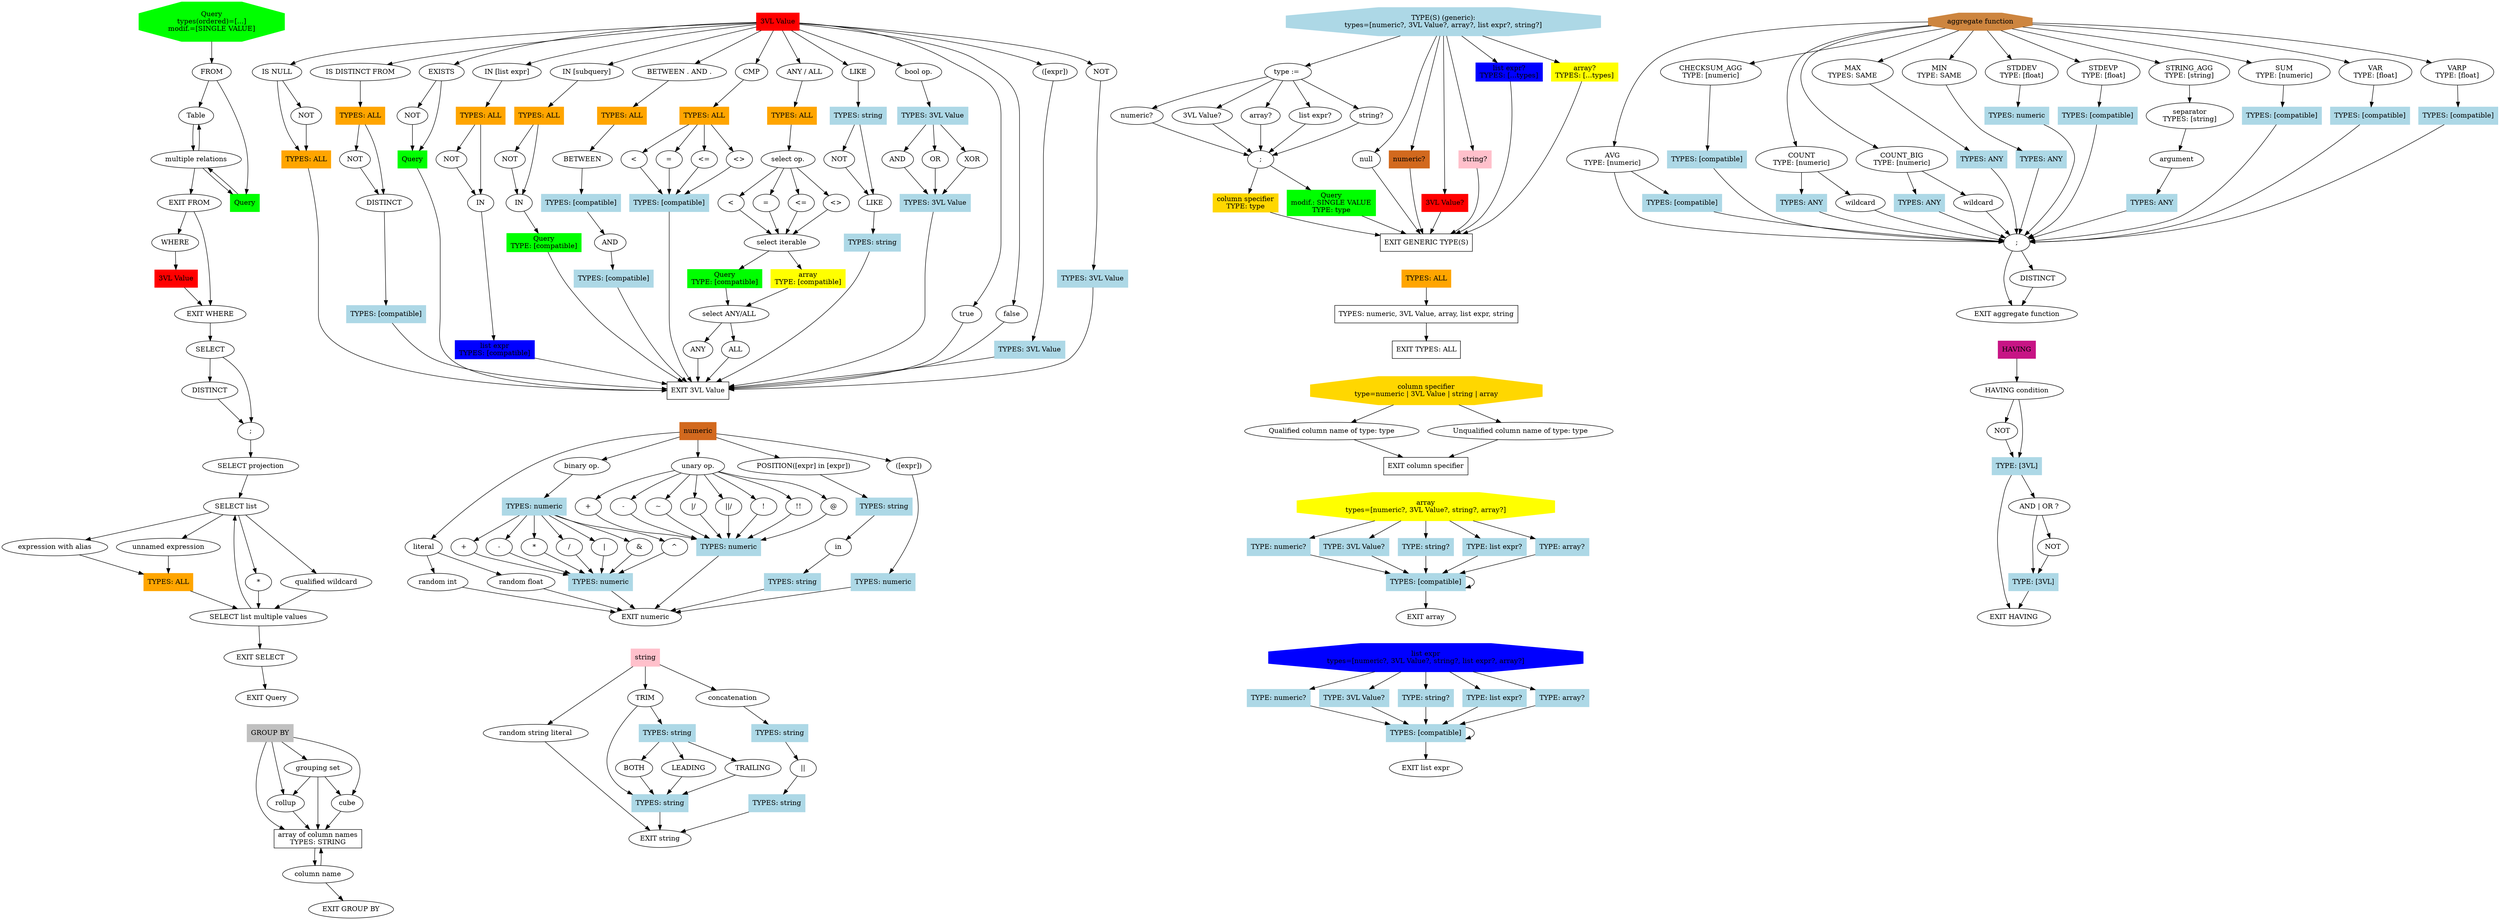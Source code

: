 # Structure is ALWAYS as follows:
# 1. General rule is place function definitions inside their own subgraphs.
# 2. Functional node begins from the node_name node.

# 3. Function definitions look as follows:
# 1) Node with parameters:
# subgraph def_{node_name} {
#     {node_name} [
#         TYPES="[{type_name}, ...]" OR "[any]" OR "[known]" OR "[compatible]",
#         TYPE="{type_name}, ..." OR "known",
#         MOD="[{mod_name}, ...]",
#         ...
#     ]
#     ...
# }
# TYPE, TYPES and MOD in definitions are only for type-checking.
# All specified types of modifiers (TYPE, TYPES, MOD) are required to be passed by caller.
# If TYPES="[any]", all types are selected.
# If TYPES="[compatible]" or TYPES="[known]", the types are popped from the reprective stacks.
# from the respective stacks

# 4. Optional node (with a question mark at the end in definition label):
# {node_name} [OPTIONAL="option_name"]
# option_name is the name of an option listed in function declaration.
# The node will be turned off or on respective to the function call parameters.

# 5. Exit a callable node:
# EXIT_{node_name} [label="EXIT {node_label}"]

# 6. Call a callable node with params:
# call{caller_num}_{node_name} [TYPES={...}, MOD={...}, ...]
# ... -> call...
# there can be multiple callers, so each caller should have a unique id
# values of TYPES and MOD are exact mathes to those in definition

# 7. Call a callable node without params:
# call{caller_num}_{node_name} [...]
# ... -> call...

# 8. These are ignored:
# 1) ... -> ... [color=none]
# 2) Graphviz params in [] (label, shape...)

# 9. Define a node before referencing it:
# FROM []
# Query -> FROM

# 10. Don't do this:
# ... -> ... -> ...

# 11. subgraph ignore {} is completely ignored

# 12. Do NOT use block comments /* */

# 13 [temporary]. Mark nodes that will generate a literal value with 100%
# probability as node[literal="t"]

digraph G {
    subgraph def_Query {
        Query [TYPES="[any]", MOD="[single value]", label="Query\ntypes(ordered)=[...]\nmodif.=[SINGLE VALUE]", shape=octagon, style=filled, color=green]
        EXIT_Query [label="EXIT Query"]

        FROM []
        Query -> FROM

        FROM_multiple_relations [label="multiple relations"]

        Table []
        FROM -> Table
        Table -> FROM_multiple_relations
        FROM_multiple_relations -> Table

        call0_Query [label="Query", shape=rectangle, TYPES="[any]", MOD="[]", style=filled, color=green]
        FROM -> call0_Query
        call0_Query -> FROM_multiple_relations
        FROM_multiple_relations -> call0_Query

        EXIT_FROM [label="EXIT FROM"]
        FROM_multiple_relations -> EXIT_FROM

        WHERE [label="WHERE"]
        EXIT_FROM -> WHERE

        call0_VAL_3 [label="3VL Value", shape=rectangle, style=filled, color=red]
        WHERE -> call0_VAL_3

        SELECT []
        EXIT_WHERE [label="EXIT WHERE"]
        call0_VAL_3 -> EXIT_WHERE
        EXIT_FROM -> EXIT_WHERE

        SELECT []
        EXIT_SELECT [label="EXIT SELECT"]

        EXIT_WHERE -> SELECT

        // call0_group_by [label="GROUP BY Statement", TYPES="[known]", shape=rectangle, style=filled, color=gray]
        // EXIT_WHERE -> call0_group_by
        // call0_group_by -> SELECT

        SELECT_DISTINCT [label="DISTINCT"]
        // SELECT_PERCENT [label="PERCENT"]
        // SELECT_TOP [label="TOP"]
        // call43_types [TYPES="[numeric]", label="TYPES: numeric", shape=rectangle, style=filled, color=lightblue]
        // SELECT_WITH_TIES [label="WITH TIES"]
        SELECT_distinct_end [label=";"]
        // SELECT_percent_end [label=";"]

        SELECT -> SELECT_DISTINCT
        SELECT_DISTINCT -> SELECT_distinct_end
        SELECT -> SELECT_distinct_end
        // SELECT_distinct_end -> SELECT_TOP
        // SELECT_TOP -> call43_types
        // call43_types -> SELECT_PERCENT
        // SELECT_PERCENT -> SELECT_percent_end
        // call43_types -> SELECT_percent_end
        // SELECT_percent_end -> SELECT_WITH_TIES

        SELECT_projection [label="SELECT projection"]
        // SELECT_WITH_TIES -> SELECT_projection
        SELECT_distinct_end -> SELECT_projection
        // SELECT_percent_end -> SELECT_projection

        SELECT_list [label="SELECT list"]
        SELECT_wildcard[label="*"]
        SELECT_qualified_wildcard[label="qualified wildcard"]
        SELECT_unnamed_expr[label="unnamed expression"]
        SELECT_expr_with_alias[label="expression with alias"]
        SELECT_list_multiple_values[label="SELECT list multiple values"]

        SELECT_projection -> SELECT_list
        SELECT_list -> SELECT_wildcard
        SELECT_list -> SELECT_qualified_wildcard
        SELECT_list -> SELECT_unnamed_expr
        SELECT_list -> SELECT_expr_with_alias
        call7_types_all[label="TYPES: ALL", shape=rectangle, style=filled, color=orange]
        SELECT_unnamed_expr -> call7_types_all
        SELECT_expr_with_alias -> call7_types_all

        // call0_aggregate_function [label="aggregate function*", TYPES="[known]", shape=rectangle, style=filled, color=peru]
        SELECT_wildcard -> SELECT_list_multiple_values // call0_aggregate_function
        SELECT_qualified_wildcard -> SELECT_list_multiple_values // call0_aggregate_function
        // call0_aggregate_function -> SELECT_list_multiple_values
        call7_types_all -> SELECT_list_multiple_values // call0_aggregate_function
        SELECT_list_multiple_values -> EXIT_SELECT
        SELECT_list_multiple_values -> SELECT_list

        // call0_having [label="HAVING", TYPES="[known]", MOD="[]", shape=rectangle, style=filled, color=mediumvioletred]
        // EXIT_SELECT -> call0_having
        // call0_having -> EXIT_Query
        
        EXIT_SELECT -> EXIT_Query
    }

    subgraph def_VAL_3 {
        VAL_3 [shape=rectangle, label="3VL Value", style=filled, color=red]
        EXIT_VAL_3 [shape=rectangle, label="EXIT 3VL Value"]

        IsNull [label="IS NULL"]
        call0_types_all [label="TYPES: ALL", shape=rectangle, style=filled, color=orange]
        VAL_3 -> IsNull
        IsNull -> call0_types_all
        IsNull_not [label="NOT"]
        IsNull -> IsNull_not
        IsNull_not -> call0_types_all
        call0_types_all -> EXIT_VAL_3

        IsDistinctFrom [label="IS DISTINCT FROM"]
        call1_types_all [label="TYPES: ALL", shape=rectangle, style=filled, color=orange]
        IsDistinctNOT [label="NOT"]
        DISTINCT []
        call21_types [TYPES="[compatible]", label="TYPES: [compatible]", shape=rectangle, style=filled, color=lightblue]
        VAL_3 -> IsDistinctFrom
        IsDistinctFrom -> call1_types_all
        call1_types_all -> IsDistinctNOT
        IsDistinctNOT -> DISTINCT
        call1_types_all -> DISTINCT
        DISTINCT -> call21_types
        call21_types -> EXIT_VAL_3

        Exists_not [label="NOT"]
        Exists [label="EXISTS"]
        call2_Query [TYPES="[any]", MOD="[]", label="Query", shape=rectangle, style=filled, color=green]
        VAL_3 -> Exists
        Exists -> call2_Query
        call2_Query -> EXIT_VAL_3
        Exists -> Exists_not
        Exists_not -> call2_Query

        InList[label="IN [list expr]"]
        InListNot [label="NOT"]
        InListIn [label="IN"]
        VAL_3 -> InList
        call2_types_all [label="TYPES: ALL", shape=rectangle, style=filled, color=orange]
        InList -> call2_types_all
        call2_types_all -> InListNot
        InListNot -> InListIn
        call2_types_all -> InListIn
        call1_list_expr [TYPES="[compatible]", label="list expr\nTYPES: [compatible]", shape=rectangle, style=filled, color=blue]
        InListIn -> call1_list_expr
        call1_list_expr -> EXIT_VAL_3

        InSubquery[label="IN [subquery]"]
        InSubqueryNot [label="NOT"]
        InSubqueryIn [label="IN"]
        call3_types_all [label="TYPES: ALL", shape=rectangle, style=filled, color=orange]
        VAL_3 -> InSubquery
        InSubquery -> call3_types_all
        call3_types_all -> InSubqueryNot
        InSubqueryNot -> InSubqueryIn
        call3_types_all -> InSubqueryIn
        call3_Query [TYPES="[compatible]", MOD="[]", label="Query\nTYPE: [compatible]", shape=rectangle, style=filled, color=green]
        InSubqueryIn -> call3_Query
        call3_Query -> EXIT_VAL_3

        Between[label="BETWEEN . AND ."]
        BetweenBetween [label="BETWEEN"]
        BetweenBetweenAnd [label="AND"]
        VAL_3 -> Between
        call4_types_all [label="TYPES: ALL", shape=rectangle, style=filled, color=orange]
        Between -> call4_types_all
        call4_types_all -> BetweenBetween
        call22_types [TYPES="[compatible]", label="TYPES: [compatible]", shape=rectangle, style=filled, color=lightblue]
        BetweenBetween -> call22_types
        call22_types -> BetweenBetweenAnd
        call23_types [TYPES="[compatible]", label="TYPES: [compatible]", shape=rectangle, style=filled, color=lightblue]
        BetweenBetweenAnd -> call23_types
        call23_types -> EXIT_VAL_3

        BinaryComp[label="CMP"]
        BinaryCompLess [label="<"]
        BinaryCompEqual [label="="]
        BinaryCompLessEqual [label="<="]
        BinaryCompUnEqual [label="<>"]
        VAL_3 -> BinaryComp
        call5_types_all [label="TYPES: ALL", shape=rectangle, style=filled, color=orange]
        BinaryComp -> call5_types_all
        call24_types [TYPES="[compatible]", label="TYPES: [compatible]", shape=rectangle, style=filled, color=lightblue]
        call5_types_all -> BinaryCompLess
        BinaryCompLess -> call24_types
        call5_types_all -> BinaryCompEqual
        BinaryCompEqual -> call24_types
        call5_types_all -> BinaryCompLessEqual
        BinaryCompLessEqual -> call24_types
        call5_types_all -> BinaryCompUnEqual
        BinaryCompUnEqual -> call24_types
        call24_types -> EXIT_VAL_3

        AnyAll[label="ANY / ALL"]
        AnyAllSelectOp[label="select op."]
        AnyAllLess [label="<"]
        AnyAllEqual [label="="]
        AnyAllLessEqual [label="<="]
        AnyAllUnEqual [label="<>"]
        AnyAllSelectIter[label="select iterable"]
        AnyAllAnyAll[label="select ANY/ALL"]
        AnyAllAnyAllAny[label="ANY"]
        AnyAllAnyAllAll[label="ALL"]
        VAL_3 -> AnyAll
        call6_types_all[label="TYPES: ALL", shape=rectangle, style=filled, color=orange]
        AnyAll -> call6_types_all
        call6_types_all -> AnyAllSelectOp
        AnyAllSelectOp -> AnyAllLess
        AnyAllLess -> AnyAllSelectIter
        AnyAllSelectOp -> AnyAllEqual
        AnyAllEqual -> AnyAllSelectIter
        AnyAllSelectOp -> AnyAllLessEqual
        AnyAllLessEqual -> AnyAllSelectIter
        AnyAllSelectOp -> AnyAllUnEqual
        AnyAllUnEqual -> AnyAllSelectIter
        call4_Query [TYPES="[compatible]", label="Query\nTYPE: [compatible]", shape=rectangle, style=filled, color=green]
        AnyAllSelectIter -> call4_Query
        call4_Query -> AnyAllAnyAll
        call1_array [TYPES="[compatible]", label="array\nTYPE: [compatible]", shape=rectangle, style=filled, color=yellow]
        AnyAllSelectIter -> call1_array
        call1_array -> AnyAllAnyAll
        AnyAllAnyAll -> AnyAllAnyAllAny
        AnyAllAnyAllAny -> EXIT_VAL_3
        AnyAllAnyAll -> AnyAllAnyAllAll
        AnyAllAnyAllAll -> EXIT_VAL_3

        BinaryStringLike[label="LIKE"]
        BinaryStringLikeNot [label="NOT"]
        BinaryStringLikeIn [label="LIKE"]
        VAL_3 -> BinaryStringLike
        call25_types [TYPES="[string]", label="TYPES: string", shape=rectangle, style=filled, color=lightblue]
        BinaryStringLike -> call25_types
        call25_types -> BinaryStringLikeNot
        BinaryStringLikeNot -> BinaryStringLikeIn
        call25_types -> BinaryStringLikeIn
        call26_types [TYPES="[string]", label="TYPES: string", shape=rectangle, style=filled, color=lightblue]
        BinaryStringLikeIn -> call26_types
        call26_types -> EXIT_VAL_3

        BinaryBooleanOpV3[label="bool op."]
        BinaryBooleanOpV3AND [label="AND"]
        BinaryBooleanOpV3OR [label="OR"]
        BinaryBooleanOpV3XOR [label="XOR"]
        VAL_3 -> BinaryBooleanOpV3
        call27_types [TYPES="[3VL Value]", label="TYPES: 3VL Value", shape=rectangle, style=filled, color=lightblue]
        BinaryBooleanOpV3 -> call27_types
        call27_types -> BinaryBooleanOpV3AND
        call28_types [TYPES="[3VL Value]", label="TYPES: 3VL Value", shape=rectangle, style=filled, color=lightblue]
        BinaryBooleanOpV3AND -> call28_types
        call27_types -> BinaryBooleanOpV3OR
        BinaryBooleanOpV3OR -> call28_types
        call27_types -> BinaryBooleanOpV3XOR
        BinaryBooleanOpV3XOR -> call28_types
        call28_types -> EXIT_VAL_3

        true [literal="t"]
        VAL_3 -> true
        true -> EXIT_VAL_3
        false [literal="t"]
        VAL_3 -> false
        false -> EXIT_VAL_3

        Nested_VAL_3[label="([expr])"]
        VAL_3 -> Nested_VAL_3
        call29_types [TYPES="[3VL Value]", label="TYPES: 3VL Value", shape=rectangle, style=filled, color=lightblue]
        Nested_VAL_3 -> call29_types
        call29_types -> EXIT_VAL_3

        UnaryNot_VAL_3[label="NOT"]
        call30_types [TYPES="[3VL Value]", label="TYPES: 3VL Value", shape=rectangle, style=filled, color=lightblue]
        VAL_3 -> UnaryNot_VAL_3
        UnaryNot_VAL_3 -> call30_types
        call30_types -> EXIT_VAL_3
    }

    subgraph def_numeric {
        numeric [shape=rectangle, label="numeric", style=filled, color=chocolate]
        EXIT_numeric [label="EXIT numeric"]

        numeric_literal[label="literal", literal="t"]
        numeric -> numeric_literal
        numeric_literal_int[label="random int", literal="t"]
        numeric_literal -> numeric_literal_int
        numeric_literal_int -> EXIT_numeric
        numeric_literal_float[label="random float", literal="t"]
        numeric_literal -> numeric_literal_float
        numeric_literal_float -> EXIT_numeric

        BinaryNumericOp[label="binary op."]
        call47_types [TYPES="[numeric]", label="TYPES: numeric", shape=rectangle, style=filled, color=lightblue]
        numeric -> BinaryNumericOp
        call48_types [TYPES="[numeric]", label="TYPES: numeric", shape=rectangle, style=filled, color=lightblue]
        BinaryNumericOp -> call48_types
        binary_numeric_plus [label="+"]
        call48_types -> binary_numeric_plus
        binary_numeric_plus -> call47_types
        binary_numeric_minus [label="-"]
        call48_types -> binary_numeric_minus
        binary_numeric_minus -> call47_types
        binary_numeric_mul [label="*"]
        call48_types -> binary_numeric_mul
        binary_numeric_mul -> call47_types
        binary_numeric_div [label="/"]
        call48_types -> binary_numeric_div
        binary_numeric_div -> call47_types
        binary_numeric_bin_or [label="|"]
        call48_types -> binary_numeric_bin_or
        binary_numeric_bin_or -> call47_types
        binary_numeric_bin_and [label="&"]
        call48_types -> binary_numeric_bin_and
        binary_numeric_bin_and -> call47_types
        binary_numeric_bin_xor [label="^"]
        call48_types -> binary_numeric_bin_xor
        binary_numeric_bin_xor -> call47_types
        call47_types -> EXIT_numeric

        UnaryNumericOp [label="unary op."]
        call1_types [TYPES="[numeric]", label="TYPES: numeric", shape=rectangle, style=filled, color=lightblue]
        numeric -> UnaryNumericOp
        unary_numeric_plus[label="+"]
        UnaryNumericOp -> unary_numeric_plus
        unary_numeric_plus -> call1_types
        unary_numeric_minus[label="-"]
        UnaryNumericOp -> unary_numeric_minus
        unary_numeric_minus -> call1_types
        unary_numeric_bin_not [label="~"]
        UnaryNumericOp -> unary_numeric_bin_not
        unary_numeric_bin_not -> call1_types
        unary_numeric_sq_root [label="|/"]
        UnaryNumericOp -> unary_numeric_sq_root
        unary_numeric_sq_root -> call1_types
        unary_numeric_cub_root [label="||/"]
        UnaryNumericOp -> unary_numeric_cub_root
        unary_numeric_cub_root -> call1_types
        unary_numeric_postfix_fact [label="!"]
        UnaryNumericOp -> unary_numeric_postfix_fact
        unary_numeric_postfix_fact -> call1_types
        unary_numeric_prefix_fact [label="!!"]
        UnaryNumericOp -> unary_numeric_prefix_fact
        unary_numeric_prefix_fact -> call1_types
        unary_numeric_abs [label="@"]
        UnaryNumericOp -> unary_numeric_abs
        unary_numeric_abs -> call1_types
        call1_types -> EXIT_numeric

        numeric_string_Position[label="POSITION([expr] in [expr])"]
        numeric -> numeric_string_Position
        call2_types [TYPES="[string]", label="TYPES: string", shape=rectangle, style=filled, color=lightblue]
        numeric_string_Position -> call2_types
        string_position_in [label="in"]
        call2_types -> string_position_in
        call3_types [TYPES="[string]", label="TYPES: string", shape=rectangle, style=filled, color=lightblue]
        string_position_in -> call3_types
        call3_types -> EXIT_numeric

        Nested_numeric[label="([expr])"]
        numeric -> Nested_numeric
        call4_types [TYPES="[numeric]", label="TYPES: numeric", shape=rectangle, style=filled, color=lightblue]
        Nested_numeric -> call4_types
        call4_types -> EXIT_numeric
    }

    subgraph def_string {
        string [label="string", shape=rectangle, style=filled, color=pink]
        EXIT_string [label="EXIT string"]

        string_literal [label="random string literal", literal="t"]
        string -> string_literal
        string_literal -> EXIT_string

        string_trim[label="TRIM"]
        string -> string_trim
        call5_types [TYPES="[string]", label="TYPES: string", shape=rectangle, style=filled, color=lightblue]
        string_trim -> call5_types
        call6_types[TYPES="[string]", label="TYPES: string", shape=rectangle, style=filled, color=lightblue]
        string_trim -> call6_types
        BOTH []
        call6_types -> BOTH
        BOTH -> call5_types
        LEADING []
        call6_types -> LEADING
        LEADING -> call5_types
        TRAILING []
        call6_types -> TRAILING
        TRAILING -> call5_types
        call5_types -> EXIT_string

        string_concat [label="concatenation"]
        string -> string_concat
        call7_types [TYPES="[string]", label="TYPES: string", shape=rectangle, style=filled, color=lightblue]
        string_concat -> call7_types
        string_concat_concat [label="||"]
        call7_types -> string_concat_concat
        call8_types[TYPES="[string]", label="TYPES: string", shape=rectangle, style=filled, color=lightblue]
        string_concat_concat -> call8_types
        call8_types -> EXIT_string

        // string_substring[label="substring"]
        // string -> string_substring
        // call9_types[TYPES="[string]", label="TYPES: string", shape=rectangle, style=filled, color=lightblue]
        // string_substring -> call9_types
        // string_substr_numeric_from_from[label="from"]
        // call9_types -> string_substr_numeric_from_from
        // call10_types [TYPES="[numeric]", label="TYPES: numeric", shape=rectangle, style=filled, color=lightblue]
        // string_substr_numeric_from_from -> call10_types
        // call10_types -> EXIT_string
        // string_substr_numeric_len_len [label="length"]
        // call10_types -> string_substr_numeric_len_len
        // call11_types [TYPES="[numeric]", label="TYPES: numeric", shape=rectangle, style=filled, color=lightblue]
        // string_substr_numeric_len_len -> call11_types
        // call11_types -> EXIT_string
    }
    
    subgraph def_types {
        types [TYPES="[numeric, 3VL Value, array, list expr, string]", label="TYPE(S) (generic):\ntypes=[numeric?, 3VL Value?, array?, list expr?, string?]", shape=octagon, style=filled, color=lightblue]
        EXIT_types [label="EXIT GENERIC TYPE(S)", shape=rectangle]

        types_select_type[label="type := "]
        types_select_type_end[label=";"]
        types -> types_select_type
        types_select_type_numeric[OPTIONAL="numeric", label="numeric?"]
        types_select_type -> types_select_type_numeric
        types_select_type_numeric -> types_select_type_end
        types_select_type_3vl[OPTIONAL="3VL Value", label="3VL Value?"]
        types_select_type -> types_select_type_3vl
        types_select_type_3vl -> types_select_type_end
        types_select_type_array[OPTIONAL="array", label="array?"]
        types_select_type -> types_select_type_array
        types_select_type_array -> types_select_type_end
        types_select_type_list_expr[OPTIONAL="list expr", label="list expr?"]
        types_select_type -> types_select_type_list_expr
        types_select_type_list_expr -> types_select_type_end
        types_select_type_string[OPTIONAL="string", label="string?"]
        types_select_type -> types_select_type_string
        types_select_type_string -> types_select_type_end

        call0_column_spec [TYPE="known", label="column specifier\nTYPE: type", shape=rectangle, style=filled, color=gold]
        types_select_type_end -> call0_column_spec
        call0_column_spec -> EXIT_types

        call1_Query [TYPES="[known]", MOD="[single value]", label="Query\nmodif.: SINGLE VALUE\nTYPE: type", shape=rectangle, style=filled, color=green]
        types_select_type_end -> call1_Query
        call1_Query -> EXIT_types

        types_null [label="null"]
        types -> types_null
        types_null -> EXIT_types

        call0_numeric [OPTIONAL="numeric", label="numeric?", shape=rectangle, style=filled, color=chocolate]
        types -> call0_numeric
        call0_numeric -> EXIT_types

        call1_VAL_3 [OPTIONAL="3VL Value", label="3VL Value?", shape=rectangle, style=filled, color=red]
        types -> call1_VAL_3
        call1_VAL_3 -> EXIT_types

        call0_string [OPTIONAL="string", label="string?", shape=rectangle, style=filled, color=pink]
        types -> call0_string
        call0_string -> EXIT_types

        call0_list_expr [OPTIONAL="list expr", TYPES="[known]", label="list expr?\nTYPES: [...types]", shape=rectangle, style=filled, color=blue]
        types -> call0_list_expr
        call0_list_expr -> EXIT_types

        call0_array [OPTIONAL="array", TYPES="[known]", label="array?\nTYPES: [...types]", shape=rectangle, style=filled, color=yellow]
        types -> call0_array
        call0_array -> EXIT_types
    }

    subgraph def_types_all {
        types_all [label="TYPES: ALL", shape=rectangle, style=filled, color=orange]
        EXIT_types_all [label="EXIT TYPES: ALL", shape=rectangle]

        call0_types [TYPES="[numeric, 3VL Value, array, list expr, string]", label="TYPES: numeric, 3VL Value, array, list expr, string", shape=rectangle]
        types_all -> call0_types
        call0_types -> EXIT_types_all
    }

    subgraph def_column_spec {
        column_spec [TYPE="numeric, 3VL Value, string, array", label="column specifier\ntype=numeric | 3VL Value | string | array", shape=octagon, style=filled, color=gold]
        EXIT_column_spec [label="EXIT column specifier", shape=rectangle]

        qualified_name [label="Qualified column name of type: type"]
        column_spec -> qualified_name
        qualified_name -> EXIT_column_spec
        unqualified_name [label="Unqualified column name of type: type"]
        column_spec -> unqualified_name
        unqualified_name -> EXIT_column_spec
    }

    subgraph def_array {
        array [TYPES="[numeric, 3VL Value, string, list expr, array]", label="array\ntypes=[numeric?, 3VL Value?, string?, array?]", shape=octagon, style=filled, color=yellow]
        EXIT_array[label="EXIT array"]

        call50_types [TYPES="[compatible]", label="TYPES: [compatible]", shape=rectangle, style=filled, color=lightblue]
        call50_types -> call50_types

        call12_types [OPTIONAL="numeric", TYPES="[numeric]", label="TYPE: numeric?", shape=rectangle, style=filled, color=lightblue]
        array -> call12_types
        call12_types -> call50_types

        call13_types [OPTIONAL="3VL Value", TYPES="[3VL Value]", label="TYPE: 3VL Value?", shape=rectangle, style=filled, color=lightblue]
        array -> call13_types
        call13_types -> call50_types

        call31_types [OPTIONAL="string", TYPES="[string]", label="TYPE: string?", shape=rectangle, style=filled, color=lightblue]
        array -> call31_types
        call31_types -> call50_types

        call51_types [OPTIONAL="list expr", TYPES="[list expr]", label="TYPE: list expr?", shape=rectangle, style=filled, color=lightblue]
        array -> call51_types
        call51_types -> call50_types

        call14_types [OPTIONAL="array", TYPES="[array]", label="TYPE: array?", shape=rectangle, style=filled, color=lightblue]
        array -> call14_types
        call14_types -> call50_types

        call50_types -> EXIT_array
    }

    subgraph def_list_expr {
        list_expr[TYPES="[numeric, 3VL Value, string, list expr, array]", label="list expr\ntypes=[numeric?, 3VL Value?, string?, list expr?, array?]", shape=octagon, style=filled, color=blue]
        EXIT_list_expr[label="EXIT list expr"]

        call49_types [TYPES="[compatible]", label="TYPES: [compatible]", shape=rectangle, style=filled, color=lightblue]

        call16_types [OPTIONAL="numeric", TYPES="[numeric]", label="TYPE: numeric?", shape=rectangle, style=filled, color=lightblue]
        list_expr -> call16_types
        call16_types -> call49_types

        call17_types [OPTIONAL="3VL Value", TYPES="[3VL Value]", label="TYPE: 3VL Value?", shape=rectangle, style=filled, color=lightblue]
        list_expr -> call17_types
        call17_types -> call49_types

        call18_types [OPTIONAL="string", TYPES="[string]", label="TYPE: string?", shape=rectangle, style=filled, color=lightblue]
        list_expr -> call18_types
        call18_types -> call49_types

        call19_types [OPTIONAL="list expr", TYPES="[list expr]", label="TYPE: list expr?", shape=rectangle, style=filled, color=lightblue]
        list_expr -> call19_types
        call19_types -> call49_types

        call20_types [OPTIONAL="array", TYPES="[array]", label="TYPE: array?", shape=rectangle, style=filled, color=lightblue]
        list_expr -> call20_types
        call20_types -> call49_types

        call49_types -> call49_types
        call49_types -> EXIT_list_expr
    }

    subgraph def_group_by {
        group_by [label="GROUP BY", shape=rectangle, style=filled, color=gray]
        EXIT_group_by [label="EXIT GROUP BY"]

        grouping_rollup [label="rollup"]
        group_by -> grouping_rollup

        grouping_cube [label="cube"]
        group_by -> grouping_cube

        grouping_set [label="grouping set"]
        group_by -> grouping_set

        //columns must appear in FROM, but not necesserily in SELECT
        group_by_col_list [label="array of column names\nTYPES: STRING", TYPES="string", shape=rectangle]
        group_by -> group_by_col_list

        grouping_set -> group_by_col_list
        grouping_set -> grouping_cube
        grouping_set -> grouping_rollup

        grouping_rollup -> group_by_col_list
        grouping_cube -> group_by_col_list

        column_name [label="column name"]
        group_by_col_list -> column_name
        column_name -> group_by_col_list

        column_name -> EXIT_group_by
    }

    subgraph def_aggregate_function {
        aggregate_function [label="aggregate function", shape=octagon, style=filled, color=peru]
        EXIT_aggregate_function [label="EXIT aggregate function"]
        
        EXIT_fun_choice [label=";"]

        aggr_distinct [label="DISTINCT"]
        aggr_distinct -> EXIT_aggregate_function

        EXIT_fun_choice -> EXIT_aggregate_function
        EXIT_fun_choice -> aggr_distinct

        AVG[label="AVG\nTYPE: [numeric]", TYPE="[numeric]"]
        call32_types [TYPES="[compatible]", label="TYPES: [compatible]", shape=rectangle, style=filled, color=lightblue]
        aggregate_function -> AVG
        AVG -> call32_types
        call32_types -> EXIT_fun_choice
        AVG -> EXIT_fun_choice

        CHECKSUM_AGG[label="CHECKSUM_AGG\nTYPE: [numeric]", TYPE="[numeric]"]
        call33_types [TYPES="[compatible]", label="TYPES: [compatible]", shape=rectangle, style=filled, color=lightblue]
        aggregate_function -> CHECKSUM_AGG
        CHECKSUM_AGG -> call33_types
        call33_types -> EXIT_fun_choice

        COUNT[label="COUNT\nTYPE: [numeric]", TYPE="[numeric]"]
        call34_types [TYPES="[any]", label="TYPES: ANY", shape=rectangle, style=filled, color=lightblue]
        COUNT_wildcard [label="wildcard"]
        aggregate_function -> COUNT
        COUNT -> call34_types
        COUNT -> COUNT_wildcard
        COUNT_wildcard -> EXIT_fun_choice
        call34_types -> EXIT_fun_choice

        COUNT_BIG[label="COUNT_BIG\nTYPE: [numeric]", TYPE="[numeric]"]
        call35_types [TYPES="[any]", label="TYPES: ANY", shape=rectangle, style=filled, color=lightblue]
        COUNT_BIG_wildcard [label="wildcard"]
        aggregate_function -> COUNT_BIG
        COUNT_BIG -> call35_types
        COUNT_BIG -> COUNT_BIG_wildcard
        COUNT_BIG_wildcard -> EXIT_fun_choice
        call35_types -> EXIT_fun_choice

        MAX[label="MAX\nTYPES: SAME", TYPES="SAME"]
        call36_types [TYPES="[any]", label="TYPES: ANY", shape=rectangle, style=filled, color=lightblue]
        aggregate_function -> MAX
        MAX -> call36_types
        call36_types -> EXIT_fun_choice

        MIN[label="MIN\nTYPE: SAME", TYPE="SAME"]
        call37_types [TYPES="[any]", label="TYPES: ANY", shape=rectangle, style=filled, color=lightblue]
        aggregate_function -> MIN
        MIN -> call37_types
        call37_types -> EXIT_fun_choice

        STDDEV[label="STDDEV\nTYPE: [float]", TYPE="[float]"]
        call38_types [TYPES="[numeric]", label="TYPES: numeric", shape=rectangle, style=filled, color=lightblue]
        aggregate_function -> STDDEV
        STDDEV -> call38_types
        call38_types -> EXIT_fun_choice

        STDEVP[label="STDEVP\nTYPE: [float]", TYPE="[float]"]
        call39_types [TYPES="[compatible]", label="TYPES: [compatible]", shape=rectangle, style=filled, color=lightblue]
        aggregate_function -> STDEVP
        STDEVP -> call39_types
        call39_types -> EXIT_fun_choice

        STRING_AGG[label="STRING_AGG\nTYPE: [string]", TYPE="[string]"]
        call40_types [TYPES="[any]", label="TYPES: ANY", shape=rectangle, style=filled, color=lightblue]
        STRING_AGG_arg [label="argument"]
        separator [label="separator\nTYPES: [string]",TYPES="[string]"]
        STRING_AGG -> separator
        separator -> STRING_AGG_arg
        aggregate_function -> STRING_AGG
        STRING_AGG_arg -> call40_types
        call40_types -> EXIT_fun_choice

        SUM[label="SUM\nTYPE: [numeric]", TYPE="[numeric]"]
        call41_types [TYPES="[compatible]", label="TYPES: [compatible]", shape=rectangle, style=filled, color=lightblue]
        aggregate_function -> SUM
        SUM -> call41_types
        call41_types -> EXIT_fun_choice

        VAR[label="VAR\nTYPE: [float]", TYPE="[float]"]
        call42_types [TYPES="[compatible]", label="TYPES: [compatible]", shape=rectangle, style=filled, color=lightblue]
        aggregate_function -> VAR
        VAR -> call42_types
        call42_types -> EXIT_fun_choice


        VARP[label="VARP\nTYPE: [float]", TYPE="[float]"]
        call44_types [TYPES="[compatible]", label="TYPES: [compatible]", shape=rectangle, style=filled, color=lightblue]
        aggregate_function -> VARP
        VARP -> call44_types
        call44_types -> EXIT_fun_choice
    }

    subgraph def_having {
        having [label="HAVING", shape=rectangle, style=filled, color=mediumvioletred]
        EXIT_having [label="EXIT HAVING"]

        having_condition [label="HAVING condition"]
        having -> having_condition

        having_not [label="NOT"]
        call45_types [TYPES="[3VL Value]", label="TYPE: [3VL]", shape=rectangle, style=filled, color=lightblue]
        call46_types [TYPES="[3VL Value]", label="TYPE: [3VL]", shape=rectangle, style=filled, color=lightblue]
        having_logical_expr [label="AND | OR ?"]

        having_condition -> having_not
        having_condition -> call45_types

        call45_types -> having_logical_expr
        having_not -> call45_types

        having_not_optional [label="NOT"]
        having_logical_expr -> having_not_optional
        having_not_optional -> call46_types
        having_logical_expr -> call46_types

        call45_types -> EXIT_having
        call46_types -> EXIT_having
    }

    subgraph ignore {
        EXIT_VAL_3 -> numeric [color=none]
        EXIT_numeric -> string [color=none]
        EXIT_types -> types_all [color=none]
        EXIT_types_all -> column_spec [color=none]
        EXIT_column_spec -> array[color=none]
        EXIT_array -> list_expr[color=none]
        EXIT_Query -> group_by [color=none]
        EXIT_group_by -> SELECT_projection [color=none]
        EXIT_aggregate_function -> having [color=none]
    }
}